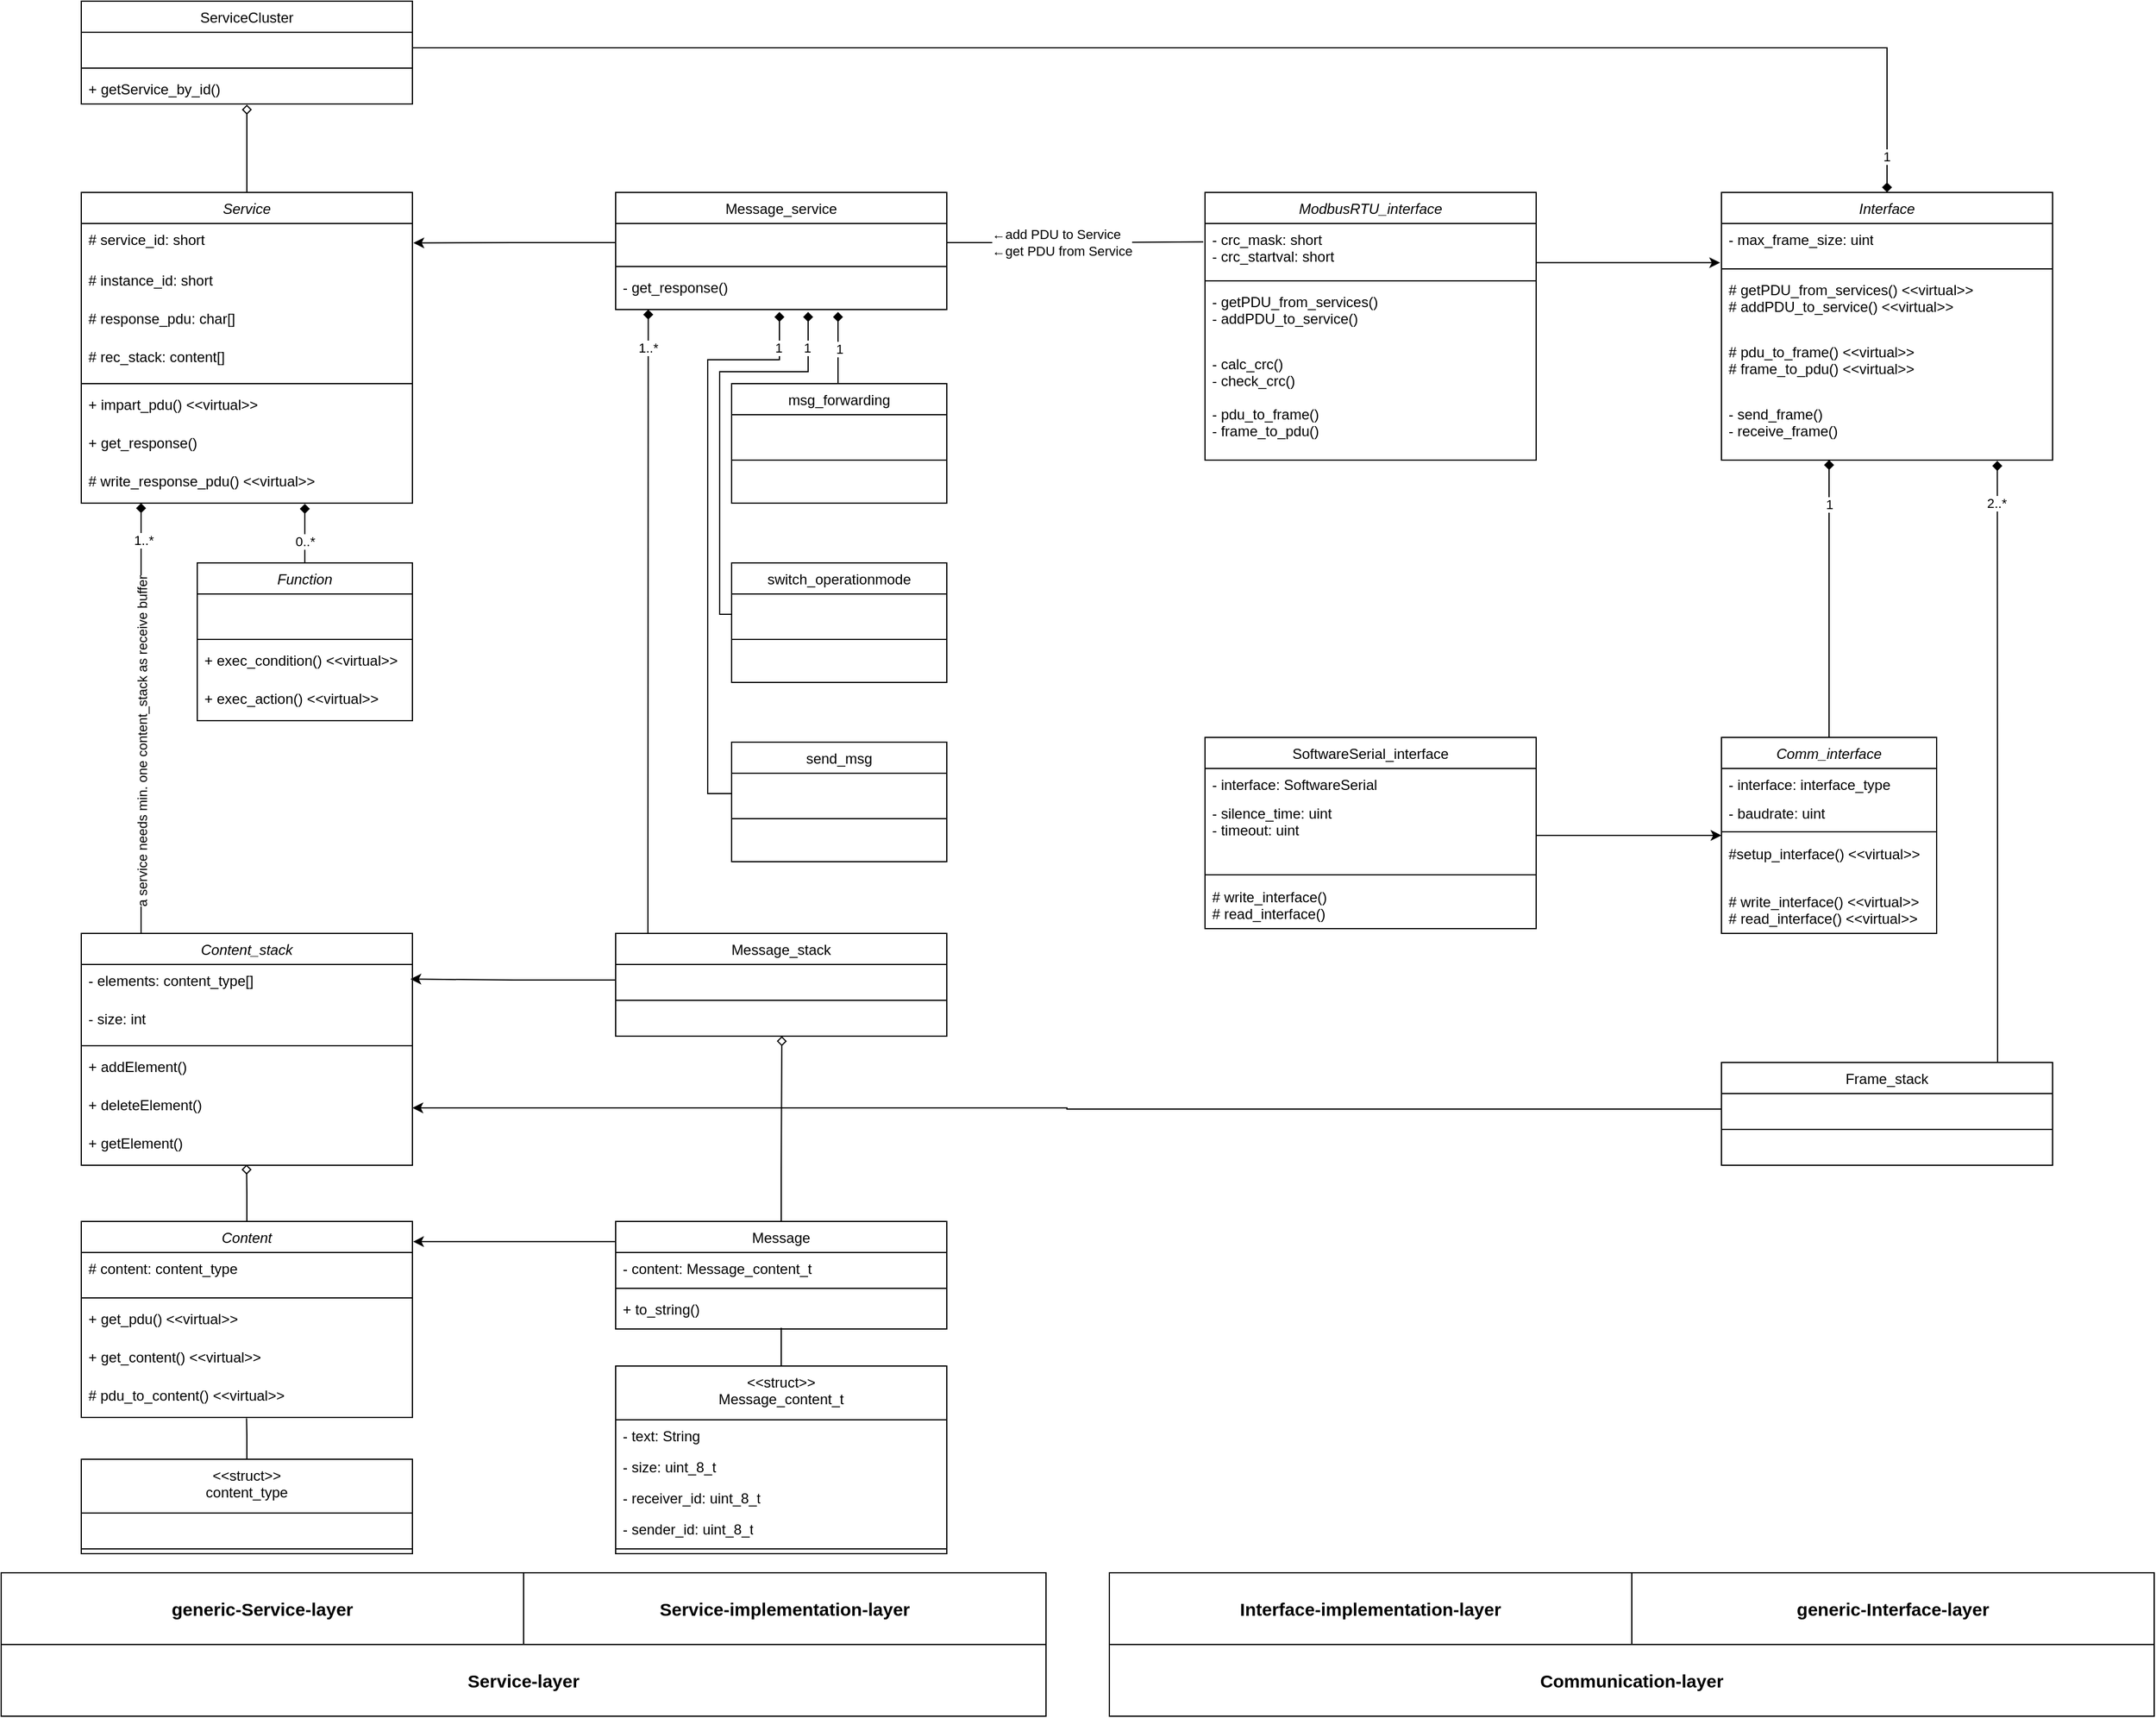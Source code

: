 <mxfile version="22.1.21" type="device">
  <diagram id="C5RBs43oDa-KdzZeNtuy" name="Page-1">
    <mxGraphModel dx="1289" dy="789" grid="1" gridSize="10" guides="1" tooltips="1" connect="1" arrows="1" fold="1" page="1" pageScale="1" pageWidth="3300" pageHeight="4681" math="0" shadow="0">
      <root>
        <mxCell id="WIyWlLk6GJQsqaUBKTNV-0" />
        <mxCell id="WIyWlLk6GJQsqaUBKTNV-1" parent="WIyWlLk6GJQsqaUBKTNV-0" />
        <mxCell id="0T1XnAhTBll2UU8GzCWv-0" value="&lt;span style=&quot;font-weight: normal;&quot;&gt;&lt;i&gt;Interface&lt;/i&gt;&lt;/span&gt;" style="swimlane;fontStyle=1;align=center;verticalAlign=top;childLayout=stackLayout;horizontal=1;startSize=26;horizontalStack=0;resizeParent=1;resizeParentMax=0;resizeLast=0;collapsible=1;marginBottom=0;whiteSpace=wrap;html=1;" parent="WIyWlLk6GJQsqaUBKTNV-1" vertex="1">
          <mxGeometry x="1519" y="210" width="277" height="224" as="geometry" />
        </mxCell>
        <mxCell id="0T1XnAhTBll2UU8GzCWv-1" value="&lt;span style=&quot;background-color: initial;&quot;&gt;- max_frame_size: uint&lt;/span&gt;&lt;br&gt;&lt;div&gt;&lt;br&gt;&lt;/div&gt;" style="text;strokeColor=none;fillColor=none;align=left;verticalAlign=top;spacingLeft=4;spacingRight=4;overflow=hidden;rotatable=0;points=[[0,0.5],[1,0.5]];portConstraint=eastwest;whiteSpace=wrap;html=1;" parent="0T1XnAhTBll2UU8GzCWv-0" vertex="1">
          <mxGeometry y="26" width="277" height="34" as="geometry" />
        </mxCell>
        <mxCell id="0T1XnAhTBll2UU8GzCWv-2" value="" style="line;strokeWidth=1;fillColor=none;align=left;verticalAlign=middle;spacingTop=-1;spacingLeft=3;spacingRight=3;rotatable=0;labelPosition=right;points=[];portConstraint=eastwest;strokeColor=inherit;" parent="0T1XnAhTBll2UU8GzCWv-0" vertex="1">
          <mxGeometry y="60" width="277" height="8" as="geometry" />
        </mxCell>
        <mxCell id="G1hKoWAZGQ2db2Nm5mXP-79" value="# getPDU_from_services() &amp;lt;&amp;lt;virtual&amp;gt;&amp;gt;&lt;br&gt;# addPDU_to_service() &amp;lt;&amp;lt;virtual&amp;gt;&amp;gt;" style="text;strokeColor=none;fillColor=none;align=left;verticalAlign=top;spacingLeft=4;spacingRight=4;overflow=hidden;rotatable=0;points=[[0,0.5],[1,0.5]];portConstraint=eastwest;whiteSpace=wrap;html=1;" vertex="1" parent="0T1XnAhTBll2UU8GzCWv-0">
          <mxGeometry y="68" width="277" height="52" as="geometry" />
        </mxCell>
        <mxCell id="G1hKoWAZGQ2db2Nm5mXP-52" value="# pdu_to_frame() &amp;lt;&amp;lt;virtual&amp;gt;&amp;gt;&lt;br&gt;# frame_to_pdu() &amp;lt;&amp;lt;virtual&amp;gt;&amp;gt;" style="text;strokeColor=none;fillColor=none;align=left;verticalAlign=top;spacingLeft=4;spacingRight=4;overflow=hidden;rotatable=0;points=[[0,0.5],[1,0.5]];portConstraint=eastwest;whiteSpace=wrap;html=1;" vertex="1" parent="0T1XnAhTBll2UU8GzCWv-0">
          <mxGeometry y="120" width="277" height="52" as="geometry" />
        </mxCell>
        <mxCell id="G1hKoWAZGQ2db2Nm5mXP-69" value="- send_frame()&amp;nbsp;&lt;br&gt;- receive_frame()&amp;nbsp;" style="text;strokeColor=none;fillColor=none;align=left;verticalAlign=top;spacingLeft=4;spacingRight=4;overflow=hidden;rotatable=0;points=[[0,0.5],[1,0.5]];portConstraint=eastwest;whiteSpace=wrap;html=1;" vertex="1" parent="0T1XnAhTBll2UU8GzCWv-0">
          <mxGeometry y="172" width="277" height="52" as="geometry" />
        </mxCell>
        <mxCell id="0T1XnAhTBll2UU8GzCWv-19" value="&lt;span style=&quot;font-weight: 400;&quot;&gt;SoftwareSerial_interface&lt;/span&gt;" style="swimlane;fontStyle=1;align=center;verticalAlign=top;childLayout=stackLayout;horizontal=1;startSize=26;horizontalStack=0;resizeParent=1;resizeParentMax=0;resizeLast=0;collapsible=1;marginBottom=0;whiteSpace=wrap;html=1;" parent="WIyWlLk6GJQsqaUBKTNV-1" vertex="1">
          <mxGeometry x="1087" y="666" width="277" height="160" as="geometry" />
        </mxCell>
        <mxCell id="G1hKoWAZGQ2db2Nm5mXP-65" value="&lt;div&gt;&lt;span style=&quot;background-color: initial;&quot;&gt;- interface: SoftwareSerial&lt;/span&gt;&lt;br&gt;&lt;/div&gt;" style="text;strokeColor=none;fillColor=none;align=left;verticalAlign=top;spacingLeft=4;spacingRight=4;overflow=hidden;rotatable=0;points=[[0,0.5],[1,0.5]];portConstraint=eastwest;whiteSpace=wrap;html=1;" vertex="1" parent="0T1XnAhTBll2UU8GzCWv-19">
          <mxGeometry y="26" width="277" height="24" as="geometry" />
        </mxCell>
        <mxCell id="0T1XnAhTBll2UU8GzCWv-20" value="&lt;div&gt;&lt;span style=&quot;background-color: initial;&quot;&gt;- silence_time: uint&lt;/span&gt;&lt;br&gt;&lt;/div&gt;&lt;div&gt;- timeout: uint&lt;/div&gt;" style="text;strokeColor=none;fillColor=none;align=left;verticalAlign=top;spacingLeft=4;spacingRight=4;overflow=hidden;rotatable=0;points=[[0,0.5],[1,0.5]];portConstraint=eastwest;whiteSpace=wrap;html=1;" parent="0T1XnAhTBll2UU8GzCWv-19" vertex="1">
          <mxGeometry y="50" width="277" height="60" as="geometry" />
        </mxCell>
        <mxCell id="0T1XnAhTBll2UU8GzCWv-21" value="" style="line;strokeWidth=1;fillColor=none;align=left;verticalAlign=middle;spacingTop=-1;spacingLeft=3;spacingRight=3;rotatable=0;labelPosition=right;points=[];portConstraint=eastwest;strokeColor=inherit;" parent="0T1XnAhTBll2UU8GzCWv-19" vertex="1">
          <mxGeometry y="110" width="277" height="10" as="geometry" />
        </mxCell>
        <mxCell id="G1hKoWAZGQ2db2Nm5mXP-66" value="# write_interface()&lt;div&gt;# read_interface()&amp;nbsp;&lt;br&gt;&lt;/div&gt;" style="text;strokeColor=none;fillColor=none;align=left;verticalAlign=top;spacingLeft=4;spacingRight=4;overflow=hidden;rotatable=0;points=[[0,0.5],[1,0.5]];portConstraint=eastwest;whiteSpace=wrap;html=1;" vertex="1" parent="0T1XnAhTBll2UU8GzCWv-19">
          <mxGeometry y="120" width="277" height="40" as="geometry" />
        </mxCell>
        <mxCell id="0T1XnAhTBll2UU8GzCWv-24" value="&lt;i style=&quot;font-weight: normal;&quot;&gt;Service&lt;/i&gt;" style="swimlane;fontStyle=1;align=center;verticalAlign=top;childLayout=stackLayout;horizontal=1;startSize=26;horizontalStack=0;resizeParent=1;resizeParentMax=0;resizeLast=0;collapsible=1;marginBottom=0;whiteSpace=wrap;html=1;" parent="WIyWlLk6GJQsqaUBKTNV-1" vertex="1">
          <mxGeometry x="147" y="210" width="277" height="260" as="geometry" />
        </mxCell>
        <mxCell id="0T1XnAhTBll2UU8GzCWv-25" value="# service_id: short&amp;nbsp;" style="text;strokeColor=none;fillColor=none;align=left;verticalAlign=top;spacingLeft=4;spacingRight=4;overflow=hidden;rotatable=0;points=[[0,0.5],[1,0.5]];portConstraint=eastwest;whiteSpace=wrap;html=1;" parent="0T1XnAhTBll2UU8GzCWv-24" vertex="1">
          <mxGeometry y="26" width="277" height="34" as="geometry" />
        </mxCell>
        <mxCell id="kIGU2jK2xSigbOruO71g-12" value="# instance_id: short&amp;nbsp;" style="text;strokeColor=none;fillColor=none;align=left;verticalAlign=top;spacingLeft=4;spacingRight=4;overflow=hidden;rotatable=0;points=[[0,0.5],[1,0.5]];portConstraint=eastwest;whiteSpace=wrap;html=1;" parent="0T1XnAhTBll2UU8GzCWv-24" vertex="1">
          <mxGeometry y="60" width="277" height="32" as="geometry" />
        </mxCell>
        <mxCell id="kIGU2jK2xSigbOruO71g-0" value="# response_pdu: char[]&amp;nbsp;" style="text;strokeColor=none;fillColor=none;align=left;verticalAlign=top;spacingLeft=4;spacingRight=4;overflow=hidden;rotatable=0;points=[[0,0.5],[1,0.5]];portConstraint=eastwest;whiteSpace=wrap;html=1;" parent="0T1XnAhTBll2UU8GzCWv-24" vertex="1">
          <mxGeometry y="92" width="277" height="32" as="geometry" />
        </mxCell>
        <mxCell id="aDwjSYwR-uf44QGX8slU-2" value="# rec_stack: content[]&amp;nbsp;" style="text;strokeColor=none;fillColor=none;align=left;verticalAlign=top;spacingLeft=4;spacingRight=4;overflow=hidden;rotatable=0;points=[[0,0.5],[1,0.5]];portConstraint=eastwest;whiteSpace=wrap;html=1;" parent="0T1XnAhTBll2UU8GzCWv-24" vertex="1">
          <mxGeometry y="124" width="277" height="32" as="geometry" />
        </mxCell>
        <mxCell id="0T1XnAhTBll2UU8GzCWv-26" value="" style="line;strokeWidth=1;fillColor=none;align=left;verticalAlign=middle;spacingTop=-1;spacingLeft=3;spacingRight=3;rotatable=0;labelPosition=right;points=[];portConstraint=eastwest;strokeColor=inherit;" parent="0T1XnAhTBll2UU8GzCWv-24" vertex="1">
          <mxGeometry y="156" width="277" height="8" as="geometry" />
        </mxCell>
        <mxCell id="80-tXejD-YkmLtAAVGBc-28" value="+ impart_pdu() &amp;lt;&amp;lt;virtual&amp;gt;&amp;gt;" style="text;strokeColor=none;fillColor=none;align=left;verticalAlign=top;spacingLeft=4;spacingRight=4;overflow=hidden;rotatable=0;points=[[0,0.5],[1,0.5]];portConstraint=eastwest;whiteSpace=wrap;html=1;" parent="0T1XnAhTBll2UU8GzCWv-24" vertex="1">
          <mxGeometry y="164" width="277" height="32" as="geometry" />
        </mxCell>
        <mxCell id="80-tXejD-YkmLtAAVGBc-15" value="+ get_response()&amp;nbsp;" style="text;strokeColor=none;fillColor=none;align=left;verticalAlign=top;spacingLeft=4;spacingRight=4;overflow=hidden;rotatable=0;points=[[0,0.5],[1,0.5]];portConstraint=eastwest;whiteSpace=wrap;html=1;" parent="0T1XnAhTBll2UU8GzCWv-24" vertex="1">
          <mxGeometry y="196" width="277" height="32" as="geometry" />
        </mxCell>
        <mxCell id="aDwjSYwR-uf44QGX8slU-1" value="# write_response_pdu() &amp;lt;&amp;lt;virtual&amp;gt;&amp;gt;" style="text;strokeColor=none;fillColor=none;align=left;verticalAlign=top;spacingLeft=4;spacingRight=4;overflow=hidden;rotatable=0;points=[[0,0.5],[1,0.5]];portConstraint=eastwest;whiteSpace=wrap;html=1;" parent="0T1XnAhTBll2UU8GzCWv-24" vertex="1">
          <mxGeometry y="228" width="277" height="32" as="geometry" />
        </mxCell>
        <mxCell id="N3_kc9GpTuYt8x-B3Z9n-35" value="" style="edgeStyle=orthogonalEdgeStyle;rounded=0;orthogonalLoop=1;jettySize=auto;html=1;entryX=1.002;entryY=0.103;entryDx=0;entryDy=0;entryPerimeter=0;endArrow=classic;endFill=1;" parent="WIyWlLk6GJQsqaUBKTNV-1" source="N3_kc9GpTuYt8x-B3Z9n-0" target="N3_kc9GpTuYt8x-B3Z9n-16" edge="1">
          <mxGeometry relative="1" as="geometry">
            <Array as="points">
              <mxPoint x="604" y="1088" />
            </Array>
          </mxGeometry>
        </mxCell>
        <mxCell id="ZH3qLgjgDEHbAtOJyxIN-40" value="" style="edgeStyle=orthogonalEdgeStyle;rounded=0;orthogonalLoop=1;jettySize=auto;html=1;endArrow=diamond;endFill=0;" parent="WIyWlLk6GJQsqaUBKTNV-1" source="N3_kc9GpTuYt8x-B3Z9n-0" target="ZH3qLgjgDEHbAtOJyxIN-35" edge="1">
          <mxGeometry relative="1" as="geometry">
            <Array as="points">
              <mxPoint x="733" y="1030" />
              <mxPoint x="733" y="1030" />
            </Array>
          </mxGeometry>
        </mxCell>
        <mxCell id="N3_kc9GpTuYt8x-B3Z9n-0" value="&lt;span style=&quot;font-weight: 400;&quot;&gt;Message&lt;/span&gt;" style="swimlane;fontStyle=1;align=center;verticalAlign=top;childLayout=stackLayout;horizontal=1;startSize=26;horizontalStack=0;resizeParent=1;resizeParentMax=0;resizeLast=0;collapsible=1;marginBottom=0;whiteSpace=wrap;html=1;" parent="WIyWlLk6GJQsqaUBKTNV-1" vertex="1">
          <mxGeometry x="594" y="1071" width="277" height="90" as="geometry" />
        </mxCell>
        <mxCell id="N3_kc9GpTuYt8x-B3Z9n-11" value="- content: Message_content_t" style="text;strokeColor=none;fillColor=none;align=left;verticalAlign=top;spacingLeft=4;spacingRight=4;overflow=hidden;rotatable=0;points=[[0,0.5],[1,0.5]];portConstraint=eastwest;whiteSpace=wrap;html=1;" parent="N3_kc9GpTuYt8x-B3Z9n-0" vertex="1">
          <mxGeometry y="26" width="277" height="26" as="geometry" />
        </mxCell>
        <mxCell id="N3_kc9GpTuYt8x-B3Z9n-1" value="" style="line;strokeWidth=1;fillColor=none;align=left;verticalAlign=middle;spacingTop=-1;spacingLeft=3;spacingRight=3;rotatable=0;labelPosition=right;points=[];portConstraint=eastwest;strokeColor=inherit;" parent="N3_kc9GpTuYt8x-B3Z9n-0" vertex="1">
          <mxGeometry y="52" width="277" height="8" as="geometry" />
        </mxCell>
        <mxCell id="ZH3qLgjgDEHbAtOJyxIN-0" value="+ to_string()" style="text;strokeColor=none;fillColor=none;align=left;verticalAlign=top;spacingLeft=4;spacingRight=4;overflow=hidden;rotatable=0;points=[[0,0.5],[1,0.5]];portConstraint=eastwest;whiteSpace=wrap;html=1;" parent="N3_kc9GpTuYt8x-B3Z9n-0" vertex="1">
          <mxGeometry y="60" width="277" height="30" as="geometry" />
        </mxCell>
        <mxCell id="N3_kc9GpTuYt8x-B3Z9n-16" value="&lt;i style=&quot;font-weight: normal;&quot;&gt;Content&lt;/i&gt;" style="swimlane;fontStyle=1;align=center;verticalAlign=top;childLayout=stackLayout;horizontal=1;startSize=26;horizontalStack=0;resizeParent=1;resizeParentMax=0;resizeLast=0;collapsible=1;marginBottom=0;whiteSpace=wrap;html=1;" parent="WIyWlLk6GJQsqaUBKTNV-1" vertex="1">
          <mxGeometry x="147" y="1071" width="277" height="164" as="geometry" />
        </mxCell>
        <mxCell id="N3_kc9GpTuYt8x-B3Z9n-17" value="# content: content_type" style="text;strokeColor=none;fillColor=none;align=left;verticalAlign=top;spacingLeft=4;spacingRight=4;overflow=hidden;rotatable=0;points=[[0,0.5],[1,0.5]];portConstraint=eastwest;whiteSpace=wrap;html=1;" parent="N3_kc9GpTuYt8x-B3Z9n-16" vertex="1">
          <mxGeometry y="26" width="277" height="34" as="geometry" />
        </mxCell>
        <mxCell id="N3_kc9GpTuYt8x-B3Z9n-18" value="" style="line;strokeWidth=1;fillColor=none;align=left;verticalAlign=middle;spacingTop=-1;spacingLeft=3;spacingRight=3;rotatable=0;labelPosition=right;points=[];portConstraint=eastwest;strokeColor=inherit;" parent="N3_kc9GpTuYt8x-B3Z9n-16" vertex="1">
          <mxGeometry y="60" width="277" height="8" as="geometry" />
        </mxCell>
        <mxCell id="N3_kc9GpTuYt8x-B3Z9n-19" value="+ get_pdu()&amp;nbsp;&amp;lt;&amp;lt;virtual&amp;gt;&amp;gt;" style="text;strokeColor=none;fillColor=none;align=left;verticalAlign=top;spacingLeft=4;spacingRight=4;overflow=hidden;rotatable=0;points=[[0,0.5],[1,0.5]];portConstraint=eastwest;whiteSpace=wrap;html=1;" parent="N3_kc9GpTuYt8x-B3Z9n-16" vertex="1">
          <mxGeometry y="68" width="277" height="32" as="geometry" />
        </mxCell>
        <mxCell id="N3_kc9GpTuYt8x-B3Z9n-23" value="+ get_content()&amp;nbsp;&amp;lt;&amp;lt;virtual&amp;gt;&amp;gt;" style="text;strokeColor=none;fillColor=none;align=left;verticalAlign=top;spacingLeft=4;spacingRight=4;overflow=hidden;rotatable=0;points=[[0,0.5],[1,0.5]];portConstraint=eastwest;whiteSpace=wrap;html=1;" parent="N3_kc9GpTuYt8x-B3Z9n-16" vertex="1">
          <mxGeometry y="100" width="277" height="32" as="geometry" />
        </mxCell>
        <mxCell id="aDwjSYwR-uf44QGX8slU-0" value="# pdu_to_content()&amp;nbsp;&amp;lt;&amp;lt;virtual&amp;gt;&amp;gt;" style="text;strokeColor=none;fillColor=none;align=left;verticalAlign=top;spacingLeft=4;spacingRight=4;overflow=hidden;rotatable=0;points=[[0,0.5],[1,0.5]];portConstraint=eastwest;whiteSpace=wrap;html=1;" parent="N3_kc9GpTuYt8x-B3Z9n-16" vertex="1">
          <mxGeometry y="132" width="277" height="32" as="geometry" />
        </mxCell>
        <mxCell id="ZH3qLgjgDEHbAtOJyxIN-2" value="&lt;div&gt;&lt;span style=&quot;font-weight: 400;&quot;&gt;&amp;lt;&amp;lt;struct&amp;gt;&amp;gt;&lt;/span&gt;&lt;/div&gt;&lt;span style=&quot;font-weight: 400;&quot;&gt;Message_content_t&lt;/span&gt;" style="swimlane;fontStyle=1;align=center;verticalAlign=top;childLayout=stackLayout;horizontal=1;startSize=45;horizontalStack=0;resizeParent=1;resizeParentMax=0;resizeLast=0;collapsible=1;marginBottom=0;whiteSpace=wrap;html=1;" parent="WIyWlLk6GJQsqaUBKTNV-1" vertex="1">
          <mxGeometry x="594" y="1192" width="277" height="157" as="geometry" />
        </mxCell>
        <mxCell id="ZH3qLgjgDEHbAtOJyxIN-3" value="- text: String&amp;nbsp;" style="text;strokeColor=none;fillColor=none;align=left;verticalAlign=top;spacingLeft=4;spacingRight=4;overflow=hidden;rotatable=0;points=[[0,0.5],[1,0.5]];portConstraint=eastwest;whiteSpace=wrap;html=1;" parent="ZH3qLgjgDEHbAtOJyxIN-2" vertex="1">
          <mxGeometry y="45" width="277" height="26" as="geometry" />
        </mxCell>
        <mxCell id="ZH3qLgjgDEHbAtOJyxIN-4" value="- size: uint_8_t&amp;nbsp;" style="text;strokeColor=none;fillColor=none;align=left;verticalAlign=top;spacingLeft=4;spacingRight=4;overflow=hidden;rotatable=0;points=[[0,0.5],[1,0.5]];portConstraint=eastwest;whiteSpace=wrap;html=1;" parent="ZH3qLgjgDEHbAtOJyxIN-2" vertex="1">
          <mxGeometry y="71" width="277" height="26" as="geometry" />
        </mxCell>
        <mxCell id="ZH3qLgjgDEHbAtOJyxIN-5" value="- receiver_id: uint_8_t" style="text;strokeColor=none;fillColor=none;align=left;verticalAlign=top;spacingLeft=4;spacingRight=4;overflow=hidden;rotatable=0;points=[[0,0.5],[1,0.5]];portConstraint=eastwest;whiteSpace=wrap;html=1;" parent="ZH3qLgjgDEHbAtOJyxIN-2" vertex="1">
          <mxGeometry y="97" width="277" height="26" as="geometry" />
        </mxCell>
        <mxCell id="ZH3qLgjgDEHbAtOJyxIN-6" value="- sender_id: uint_8_t" style="text;strokeColor=none;fillColor=none;align=left;verticalAlign=top;spacingLeft=4;spacingRight=4;overflow=hidden;rotatable=0;points=[[0,0.5],[1,0.5]];portConstraint=eastwest;whiteSpace=wrap;html=1;" parent="ZH3qLgjgDEHbAtOJyxIN-2" vertex="1">
          <mxGeometry y="123" width="277" height="26" as="geometry" />
        </mxCell>
        <mxCell id="ZH3qLgjgDEHbAtOJyxIN-7" value="" style="line;strokeWidth=1;fillColor=none;align=left;verticalAlign=middle;spacingTop=-1;spacingLeft=3;spacingRight=3;rotatable=0;labelPosition=right;points=[];portConstraint=eastwest;strokeColor=inherit;" parent="ZH3qLgjgDEHbAtOJyxIN-2" vertex="1">
          <mxGeometry y="149" width="277" height="8" as="geometry" />
        </mxCell>
        <mxCell id="ZH3qLgjgDEHbAtOJyxIN-25" value="&lt;i style=&quot;font-weight: normal;&quot;&gt;Content_stack&lt;/i&gt;" style="swimlane;fontStyle=1;align=center;verticalAlign=top;childLayout=stackLayout;horizontal=1;startSize=26;horizontalStack=0;resizeParent=1;resizeParentMax=0;resizeLast=0;collapsible=1;marginBottom=0;whiteSpace=wrap;html=1;" parent="WIyWlLk6GJQsqaUBKTNV-1" vertex="1">
          <mxGeometry x="147" y="830" width="277" height="194" as="geometry" />
        </mxCell>
        <mxCell id="ZH3qLgjgDEHbAtOJyxIN-28" value="- elements: content_type[]" style="text;strokeColor=none;fillColor=none;align=left;verticalAlign=top;spacingLeft=4;spacingRight=4;overflow=hidden;rotatable=0;points=[[0,0.5],[1,0.5]];portConstraint=eastwest;whiteSpace=wrap;html=1;" parent="ZH3qLgjgDEHbAtOJyxIN-25" vertex="1">
          <mxGeometry y="26" width="277" height="32" as="geometry" />
        </mxCell>
        <mxCell id="80-tXejD-YkmLtAAVGBc-0" value="- size: int" style="text;strokeColor=none;fillColor=none;align=left;verticalAlign=top;spacingLeft=4;spacingRight=4;overflow=hidden;rotatable=0;points=[[0,0.5],[1,0.5]];portConstraint=eastwest;whiteSpace=wrap;html=1;" parent="ZH3qLgjgDEHbAtOJyxIN-25" vertex="1">
          <mxGeometry y="58" width="277" height="32" as="geometry" />
        </mxCell>
        <mxCell id="ZH3qLgjgDEHbAtOJyxIN-27" value="" style="line;strokeWidth=1;fillColor=none;align=left;verticalAlign=middle;spacingTop=-1;spacingLeft=3;spacingRight=3;rotatable=0;labelPosition=right;points=[];portConstraint=eastwest;strokeColor=inherit;" parent="ZH3qLgjgDEHbAtOJyxIN-25" vertex="1">
          <mxGeometry y="90" width="277" height="8" as="geometry" />
        </mxCell>
        <mxCell id="ZH3qLgjgDEHbAtOJyxIN-29" value="+ addElement()" style="text;strokeColor=none;fillColor=none;align=left;verticalAlign=top;spacingLeft=4;spacingRight=4;overflow=hidden;rotatable=0;points=[[0,0.5],[1,0.5]];portConstraint=eastwest;whiteSpace=wrap;html=1;" parent="ZH3qLgjgDEHbAtOJyxIN-25" vertex="1">
          <mxGeometry y="98" width="277" height="32" as="geometry" />
        </mxCell>
        <mxCell id="ZH3qLgjgDEHbAtOJyxIN-30" value="+ deleteElement()" style="text;strokeColor=none;fillColor=none;align=left;verticalAlign=top;spacingLeft=4;spacingRight=4;overflow=hidden;rotatable=0;points=[[0,0.5],[1,0.5]];portConstraint=eastwest;whiteSpace=wrap;html=1;" parent="ZH3qLgjgDEHbAtOJyxIN-25" vertex="1">
          <mxGeometry y="130" width="277" height="32" as="geometry" />
        </mxCell>
        <mxCell id="80-tXejD-YkmLtAAVGBc-1" value="+ getElement()" style="text;strokeColor=none;fillColor=none;align=left;verticalAlign=top;spacingLeft=4;spacingRight=4;overflow=hidden;rotatable=0;points=[[0,0.5],[1,0.5]];portConstraint=eastwest;whiteSpace=wrap;html=1;" parent="ZH3qLgjgDEHbAtOJyxIN-25" vertex="1">
          <mxGeometry y="162" width="277" height="32" as="geometry" />
        </mxCell>
        <mxCell id="ZH3qLgjgDEHbAtOJyxIN-31" style="edgeStyle=orthogonalEdgeStyle;rounded=0;orthogonalLoop=1;jettySize=auto;html=1;endArrow=diamond;endFill=0;entryX=0.499;entryY=0.982;entryDx=0;entryDy=0;entryPerimeter=0;" parent="WIyWlLk6GJQsqaUBKTNV-1" source="N3_kc9GpTuYt8x-B3Z9n-16" target="80-tXejD-YkmLtAAVGBc-1" edge="1">
          <mxGeometry relative="1" as="geometry">
            <mxPoint x="252" y="1030" as="targetPoint" />
          </mxGeometry>
        </mxCell>
        <mxCell id="ZH3qLgjgDEHbAtOJyxIN-32" value="&lt;span style=&quot;font-weight: 400;&quot;&gt;Message_stack&lt;/span&gt;" style="swimlane;fontStyle=1;align=center;verticalAlign=top;childLayout=stackLayout;horizontal=1;startSize=26;horizontalStack=0;resizeParent=1;resizeParentMax=0;resizeLast=0;collapsible=1;marginBottom=0;whiteSpace=wrap;html=1;" parent="WIyWlLk6GJQsqaUBKTNV-1" vertex="1">
          <mxGeometry x="594" y="830" width="277" height="86" as="geometry" />
        </mxCell>
        <mxCell id="ZH3qLgjgDEHbAtOJyxIN-33" value="&amp;nbsp;" style="text;strokeColor=none;fillColor=none;align=left;verticalAlign=top;spacingLeft=4;spacingRight=4;overflow=hidden;rotatable=0;points=[[0,0.5],[1,0.5]];portConstraint=eastwest;whiteSpace=wrap;html=1;" parent="ZH3qLgjgDEHbAtOJyxIN-32" vertex="1">
          <mxGeometry y="26" width="277" height="26" as="geometry" />
        </mxCell>
        <mxCell id="ZH3qLgjgDEHbAtOJyxIN-34" value="" style="line;strokeWidth=1;fillColor=none;align=left;verticalAlign=middle;spacingTop=-1;spacingLeft=3;spacingRight=3;rotatable=0;labelPosition=right;points=[];portConstraint=eastwest;strokeColor=inherit;" parent="ZH3qLgjgDEHbAtOJyxIN-32" vertex="1">
          <mxGeometry y="52" width="277" height="8" as="geometry" />
        </mxCell>
        <mxCell id="ZH3qLgjgDEHbAtOJyxIN-35" value="&amp;nbsp;" style="text;strokeColor=none;fillColor=none;align=left;verticalAlign=top;spacingLeft=4;spacingRight=4;overflow=hidden;rotatable=0;points=[[0,0.5],[1,0.5]];portConstraint=eastwest;whiteSpace=wrap;html=1;" parent="ZH3qLgjgDEHbAtOJyxIN-32" vertex="1">
          <mxGeometry y="60" width="277" height="26" as="geometry" />
        </mxCell>
        <mxCell id="80-tXejD-YkmLtAAVGBc-9" value="&lt;i style=&quot;font-weight: normal;&quot;&gt;Function&lt;/i&gt;" style="swimlane;fontStyle=1;align=center;verticalAlign=top;childLayout=stackLayout;horizontal=1;startSize=26;horizontalStack=0;resizeParent=1;resizeParentMax=0;resizeLast=0;collapsible=1;marginBottom=0;whiteSpace=wrap;html=1;" parent="WIyWlLk6GJQsqaUBKTNV-1" vertex="1">
          <mxGeometry x="244" y="520" width="180" height="132" as="geometry" />
        </mxCell>
        <mxCell id="80-tXejD-YkmLtAAVGBc-10" value="&amp;nbsp;" style="text;strokeColor=none;fillColor=none;align=left;verticalAlign=top;spacingLeft=4;spacingRight=4;overflow=hidden;rotatable=0;points=[[0,0.5],[1,0.5]];portConstraint=eastwest;whiteSpace=wrap;html=1;" parent="80-tXejD-YkmLtAAVGBc-9" vertex="1">
          <mxGeometry y="26" width="180" height="34" as="geometry" />
        </mxCell>
        <mxCell id="80-tXejD-YkmLtAAVGBc-11" value="" style="line;strokeWidth=1;fillColor=none;align=left;verticalAlign=middle;spacingTop=-1;spacingLeft=3;spacingRight=3;rotatable=0;labelPosition=right;points=[];portConstraint=eastwest;strokeColor=inherit;" parent="80-tXejD-YkmLtAAVGBc-9" vertex="1">
          <mxGeometry y="60" width="180" height="8" as="geometry" />
        </mxCell>
        <mxCell id="80-tXejD-YkmLtAAVGBc-12" value="+ exec_condition() &amp;lt;&amp;lt;virtual&amp;gt;&amp;gt;" style="text;strokeColor=none;fillColor=none;align=left;verticalAlign=top;spacingLeft=4;spacingRight=4;overflow=hidden;rotatable=0;points=[[0,0.5],[1,0.5]];portConstraint=eastwest;whiteSpace=wrap;html=1;" parent="80-tXejD-YkmLtAAVGBc-9" vertex="1">
          <mxGeometry y="68" width="180" height="32" as="geometry" />
        </mxCell>
        <mxCell id="80-tXejD-YkmLtAAVGBc-26" value="+ exec_action() &amp;lt;&amp;lt;virtual&amp;gt;&amp;gt;" style="text;strokeColor=none;fillColor=none;align=left;verticalAlign=top;spacingLeft=4;spacingRight=4;overflow=hidden;rotatable=0;points=[[0,0.5],[1,0.5]];portConstraint=eastwest;whiteSpace=wrap;html=1;" parent="80-tXejD-YkmLtAAVGBc-9" vertex="1">
          <mxGeometry y="100" width="180" height="32" as="geometry" />
        </mxCell>
        <mxCell id="kIGU2jK2xSigbOruO71g-1" value="&lt;span style=&quot;font-weight: normal;&quot;&gt;Message_service&lt;/span&gt;" style="swimlane;fontStyle=1;align=center;verticalAlign=top;childLayout=stackLayout;horizontal=1;startSize=26;horizontalStack=0;resizeParent=1;resizeParentMax=0;resizeLast=0;collapsible=1;marginBottom=0;whiteSpace=wrap;html=1;" parent="WIyWlLk6GJQsqaUBKTNV-1" vertex="1">
          <mxGeometry x="594" y="210" width="277" height="98" as="geometry" />
        </mxCell>
        <mxCell id="kIGU2jK2xSigbOruO71g-4" value="&amp;nbsp;" style="text;strokeColor=none;fillColor=none;align=left;verticalAlign=top;spacingLeft=4;spacingRight=4;overflow=hidden;rotatable=0;points=[[0,0.5],[1,0.5]];portConstraint=eastwest;whiteSpace=wrap;html=1;" parent="kIGU2jK2xSigbOruO71g-1" vertex="1">
          <mxGeometry y="26" width="277" height="32" as="geometry" />
        </mxCell>
        <mxCell id="kIGU2jK2xSigbOruO71g-5" value="" style="line;strokeWidth=1;fillColor=none;align=left;verticalAlign=middle;spacingTop=-1;spacingLeft=3;spacingRight=3;rotatable=0;labelPosition=right;points=[];portConstraint=eastwest;strokeColor=inherit;" parent="kIGU2jK2xSigbOruO71g-1" vertex="1">
          <mxGeometry y="58" width="277" height="8" as="geometry" />
        </mxCell>
        <mxCell id="kIGU2jK2xSigbOruO71g-11" value="- get_response()&amp;nbsp;" style="text;strokeColor=none;fillColor=none;align=left;verticalAlign=top;spacingLeft=4;spacingRight=4;overflow=hidden;rotatable=0;points=[[0,0.5],[1,0.5]];portConstraint=eastwest;whiteSpace=wrap;html=1;" parent="kIGU2jK2xSigbOruO71g-1" vertex="1">
          <mxGeometry y="66" width="277" height="32" as="geometry" />
        </mxCell>
        <mxCell id="kIGU2jK2xSigbOruO71g-8" style="edgeStyle=orthogonalEdgeStyle;rounded=0;orthogonalLoop=1;jettySize=auto;html=1;entryX=1.003;entryY=0.257;entryDx=0;entryDy=0;entryPerimeter=0;" parent="WIyWlLk6GJQsqaUBKTNV-1" source="kIGU2jK2xSigbOruO71g-4" edge="1">
          <mxGeometry relative="1" as="geometry">
            <mxPoint x="424.831" y="252.224" as="targetPoint" />
            <Array as="points" />
          </mxGeometry>
        </mxCell>
        <mxCell id="kIGU2jK2xSigbOruO71g-9" style="edgeStyle=orthogonalEdgeStyle;rounded=0;orthogonalLoop=1;jettySize=auto;html=1;endArrow=diamond;endFill=1;entryX=0.532;entryY=1.009;entryDx=0;entryDy=0;entryPerimeter=0;" parent="WIyWlLk6GJQsqaUBKTNV-1" edge="1">
          <mxGeometry relative="1" as="geometry">
            <mxPoint x="621.274" y="307.998" as="targetPoint" />
            <mxPoint x="621" y="830" as="sourcePoint" />
            <Array as="points">
              <mxPoint x="620.91" y="759.71" />
              <mxPoint x="620.91" y="759.71" />
            </Array>
          </mxGeometry>
        </mxCell>
        <mxCell id="kIGU2jK2xSigbOruO71g-10" value="1..*" style="edgeLabel;html=1;align=center;verticalAlign=middle;resizable=0;points=[];" parent="kIGU2jK2xSigbOruO71g-9" vertex="1" connectable="0">
          <mxGeometry x="0.195" y="-2" relative="1" as="geometry">
            <mxPoint x="-2" y="-178" as="offset" />
          </mxGeometry>
        </mxCell>
        <mxCell id="80-tXejD-YkmLtAAVGBc-6" style="edgeStyle=orthogonalEdgeStyle;rounded=0;orthogonalLoop=1;jettySize=auto;html=1;endArrow=diamond;endFill=1;" parent="WIyWlLk6GJQsqaUBKTNV-1" edge="1">
          <mxGeometry relative="1" as="geometry">
            <mxPoint x="197.01" y="470" as="targetPoint" />
            <mxPoint x="197" y="759.97" as="sourcePoint" />
            <Array as="points">
              <mxPoint x="197" y="829.97" />
              <mxPoint x="197" y="829.97" />
            </Array>
          </mxGeometry>
        </mxCell>
        <mxCell id="80-tXejD-YkmLtAAVGBc-7" value="1..*" style="edgeLabel;html=1;align=center;verticalAlign=middle;resizable=0;points=[];" parent="80-tXejD-YkmLtAAVGBc-6" vertex="1" connectable="0">
          <mxGeometry x="0.064" y="-4" relative="1" as="geometry">
            <mxPoint x="-2" y="-171" as="offset" />
          </mxGeometry>
        </mxCell>
        <mxCell id="80-tXejD-YkmLtAAVGBc-8" value="a service needs min. one content_stack as receive buffer" style="edgeLabel;html=1;align=center;verticalAlign=middle;resizable=0;points=[];rotation=-90;" parent="80-tXejD-YkmLtAAVGBc-6" vertex="1" connectable="0">
          <mxGeometry x="0.449" y="-2" relative="1" as="geometry">
            <mxPoint x="-1" y="81" as="offset" />
          </mxGeometry>
        </mxCell>
        <mxCell id="G1hKoWAZGQ2db2Nm5mXP-2" style="edgeStyle=orthogonalEdgeStyle;rounded=0;orthogonalLoop=1;jettySize=auto;html=1;entryX=0.675;entryY=1.018;entryDx=0;entryDy=0;entryPerimeter=0;endArrow=diamond;endFill=1;" edge="1" parent="WIyWlLk6GJQsqaUBKTNV-1" source="80-tXejD-YkmLtAAVGBc-9" target="aDwjSYwR-uf44QGX8slU-1">
          <mxGeometry relative="1" as="geometry" />
        </mxCell>
        <mxCell id="G1hKoWAZGQ2db2Nm5mXP-3" value="0..*" style="edgeLabel;html=1;align=center;verticalAlign=middle;resizable=0;points=[];" vertex="1" connectable="0" parent="G1hKoWAZGQ2db2Nm5mXP-2">
          <mxGeometry x="0.651" relative="1" as="geometry">
            <mxPoint y="23" as="offset" />
          </mxGeometry>
        </mxCell>
        <mxCell id="G1hKoWAZGQ2db2Nm5mXP-4" value="&lt;div&gt;&lt;span style=&quot;font-weight: 400;&quot;&gt;&amp;lt;&amp;lt;struct&amp;gt;&amp;gt;&lt;/span&gt;&lt;/div&gt;&lt;span style=&quot;font-weight: 400;&quot;&gt;content_type&lt;/span&gt;" style="swimlane;fontStyle=1;align=center;verticalAlign=top;childLayout=stackLayout;horizontal=1;startSize=45;horizontalStack=0;resizeParent=1;resizeParentMax=0;resizeLast=0;collapsible=1;marginBottom=0;whiteSpace=wrap;html=1;" vertex="1" parent="WIyWlLk6GJQsqaUBKTNV-1">
          <mxGeometry x="147" y="1270" width="277" height="79" as="geometry" />
        </mxCell>
        <mxCell id="G1hKoWAZGQ2db2Nm5mXP-5" value="&amp;nbsp;" style="text;strokeColor=none;fillColor=none;align=left;verticalAlign=top;spacingLeft=4;spacingRight=4;overflow=hidden;rotatable=0;points=[[0,0.5],[1,0.5]];portConstraint=eastwest;whiteSpace=wrap;html=1;" vertex="1" parent="G1hKoWAZGQ2db2Nm5mXP-4">
          <mxGeometry y="45" width="277" height="26" as="geometry" />
        </mxCell>
        <mxCell id="G1hKoWAZGQ2db2Nm5mXP-9" value="" style="line;strokeWidth=1;fillColor=none;align=left;verticalAlign=middle;spacingTop=-1;spacingLeft=3;spacingRight=3;rotatable=0;labelPosition=right;points=[];portConstraint=eastwest;strokeColor=inherit;" vertex="1" parent="G1hKoWAZGQ2db2Nm5mXP-4">
          <mxGeometry y="71" width="277" height="8" as="geometry" />
        </mxCell>
        <mxCell id="G1hKoWAZGQ2db2Nm5mXP-11" style="edgeStyle=orthogonalEdgeStyle;rounded=0;orthogonalLoop=1;jettySize=auto;html=1;entryX=0.499;entryY=1.024;entryDx=0;entryDy=0;entryPerimeter=0;endArrow=none;endFill=0;" edge="1" parent="WIyWlLk6GJQsqaUBKTNV-1" source="G1hKoWAZGQ2db2Nm5mXP-4" target="aDwjSYwR-uf44QGX8slU-0">
          <mxGeometry relative="1" as="geometry" />
        </mxCell>
        <mxCell id="G1hKoWAZGQ2db2Nm5mXP-13" style="edgeStyle=orthogonalEdgeStyle;rounded=0;orthogonalLoop=1;jettySize=auto;html=1;entryX=0.5;entryY=0.967;entryDx=0;entryDy=0;entryPerimeter=0;endArrow=none;endFill=0;" edge="1" parent="WIyWlLk6GJQsqaUBKTNV-1" source="ZH3qLgjgDEHbAtOJyxIN-2" target="ZH3qLgjgDEHbAtOJyxIN-0">
          <mxGeometry relative="1" as="geometry" />
        </mxCell>
        <mxCell id="G1hKoWAZGQ2db2Nm5mXP-14" style="edgeStyle=orthogonalEdgeStyle;rounded=0;orthogonalLoop=1;jettySize=auto;html=1;entryX=0.994;entryY=0.382;entryDx=0;entryDy=0;entryPerimeter=0;" edge="1" parent="WIyWlLk6GJQsqaUBKTNV-1" source="ZH3qLgjgDEHbAtOJyxIN-33" target="ZH3qLgjgDEHbAtOJyxIN-28">
          <mxGeometry relative="1" as="geometry" />
        </mxCell>
        <mxCell id="G1hKoWAZGQ2db2Nm5mXP-15" value="&lt;span style=&quot;font-weight: 400;&quot;&gt;msg_forwarding&lt;/span&gt;" style="swimlane;fontStyle=1;align=center;verticalAlign=top;childLayout=stackLayout;horizontal=1;startSize=26;horizontalStack=0;resizeParent=1;resizeParentMax=0;resizeLast=0;collapsible=1;marginBottom=0;whiteSpace=wrap;html=1;" vertex="1" parent="WIyWlLk6GJQsqaUBKTNV-1">
          <mxGeometry x="691" y="370" width="180" height="100" as="geometry" />
        </mxCell>
        <mxCell id="G1hKoWAZGQ2db2Nm5mXP-16" value="&amp;nbsp;" style="text;strokeColor=none;fillColor=none;align=left;verticalAlign=top;spacingLeft=4;spacingRight=4;overflow=hidden;rotatable=0;points=[[0,0.5],[1,0.5]];portConstraint=eastwest;whiteSpace=wrap;html=1;" vertex="1" parent="G1hKoWAZGQ2db2Nm5mXP-15">
          <mxGeometry y="26" width="180" height="34" as="geometry" />
        </mxCell>
        <mxCell id="G1hKoWAZGQ2db2Nm5mXP-17" value="" style="line;strokeWidth=1;fillColor=none;align=left;verticalAlign=middle;spacingTop=-1;spacingLeft=3;spacingRight=3;rotatable=0;labelPosition=right;points=[];portConstraint=eastwest;strokeColor=inherit;" vertex="1" parent="G1hKoWAZGQ2db2Nm5mXP-15">
          <mxGeometry y="60" width="180" height="8" as="geometry" />
        </mxCell>
        <mxCell id="G1hKoWAZGQ2db2Nm5mXP-18" value="&amp;nbsp;" style="text;strokeColor=none;fillColor=none;align=left;verticalAlign=top;spacingLeft=4;spacingRight=4;overflow=hidden;rotatable=0;points=[[0,0.5],[1,0.5]];portConstraint=eastwest;whiteSpace=wrap;html=1;" vertex="1" parent="G1hKoWAZGQ2db2Nm5mXP-15">
          <mxGeometry y="68" width="180" height="32" as="geometry" />
        </mxCell>
        <mxCell id="G1hKoWAZGQ2db2Nm5mXP-20" style="edgeStyle=orthogonalEdgeStyle;rounded=0;orthogonalLoop=1;jettySize=auto;html=1;endArrow=diamond;endFill=1;" edge="1" parent="WIyWlLk6GJQsqaUBKTNV-1" source="G1hKoWAZGQ2db2Nm5mXP-15">
          <mxGeometry relative="1" as="geometry">
            <mxPoint x="780" y="310" as="targetPoint" />
            <Array as="points">
              <mxPoint x="780" y="350" />
              <mxPoint x="780" y="350" />
            </Array>
          </mxGeometry>
        </mxCell>
        <mxCell id="G1hKoWAZGQ2db2Nm5mXP-21" value="1" style="edgeLabel;html=1;align=center;verticalAlign=middle;resizable=0;points=[];" vertex="1" connectable="0" parent="G1hKoWAZGQ2db2Nm5mXP-20">
          <mxGeometry x="0.219" y="1" relative="1" as="geometry">
            <mxPoint x="2" y="7" as="offset" />
          </mxGeometry>
        </mxCell>
        <mxCell id="G1hKoWAZGQ2db2Nm5mXP-22" value="&lt;span style=&quot;font-weight: 400;&quot;&gt;switch_operationmode&lt;/span&gt;" style="swimlane;fontStyle=1;align=center;verticalAlign=top;childLayout=stackLayout;horizontal=1;startSize=26;horizontalStack=0;resizeParent=1;resizeParentMax=0;resizeLast=0;collapsible=1;marginBottom=0;whiteSpace=wrap;html=1;" vertex="1" parent="WIyWlLk6GJQsqaUBKTNV-1">
          <mxGeometry x="691" y="520" width="180" height="100" as="geometry">
            <mxRectangle x="750" y="410" width="160" height="30" as="alternateBounds" />
          </mxGeometry>
        </mxCell>
        <mxCell id="G1hKoWAZGQ2db2Nm5mXP-23" value="&amp;nbsp;" style="text;strokeColor=none;fillColor=none;align=left;verticalAlign=top;spacingLeft=4;spacingRight=4;overflow=hidden;rotatable=0;points=[[0,0.5],[1,0.5]];portConstraint=eastwest;whiteSpace=wrap;html=1;" vertex="1" parent="G1hKoWAZGQ2db2Nm5mXP-22">
          <mxGeometry y="26" width="180" height="34" as="geometry" />
        </mxCell>
        <mxCell id="G1hKoWAZGQ2db2Nm5mXP-24" value="" style="line;strokeWidth=1;fillColor=none;align=left;verticalAlign=middle;spacingTop=-1;spacingLeft=3;spacingRight=3;rotatable=0;labelPosition=right;points=[];portConstraint=eastwest;strokeColor=inherit;" vertex="1" parent="G1hKoWAZGQ2db2Nm5mXP-22">
          <mxGeometry y="60" width="180" height="8" as="geometry" />
        </mxCell>
        <mxCell id="G1hKoWAZGQ2db2Nm5mXP-25" value="&amp;nbsp;" style="text;strokeColor=none;fillColor=none;align=left;verticalAlign=top;spacingLeft=4;spacingRight=4;overflow=hidden;rotatable=0;points=[[0,0.5],[1,0.5]];portConstraint=eastwest;whiteSpace=wrap;html=1;" vertex="1" parent="G1hKoWAZGQ2db2Nm5mXP-22">
          <mxGeometry y="68" width="180" height="32" as="geometry" />
        </mxCell>
        <mxCell id="G1hKoWAZGQ2db2Nm5mXP-29" style="edgeStyle=orthogonalEdgeStyle;rounded=0;orthogonalLoop=1;jettySize=auto;html=1;endArrow=diamond;endFill=1;" edge="1" parent="WIyWlLk6GJQsqaUBKTNV-1" source="G1hKoWAZGQ2db2Nm5mXP-23">
          <mxGeometry relative="1" as="geometry">
            <mxPoint x="755" y="310" as="targetPoint" />
            <Array as="points">
              <mxPoint x="681" y="563" />
              <mxPoint x="681" y="360" />
              <mxPoint x="755" y="360" />
            </Array>
          </mxGeometry>
        </mxCell>
        <mxCell id="G1hKoWAZGQ2db2Nm5mXP-30" value="1" style="edgeLabel;html=1;align=center;verticalAlign=middle;resizable=0;points=[];" vertex="1" connectable="0" parent="G1hKoWAZGQ2db2Nm5mXP-29">
          <mxGeometry x="0.828" y="1" relative="1" as="geometry">
            <mxPoint y="1" as="offset" />
          </mxGeometry>
        </mxCell>
        <mxCell id="G1hKoWAZGQ2db2Nm5mXP-31" value="&lt;span style=&quot;font-weight: 400;&quot;&gt;send_msg&lt;/span&gt;" style="swimlane;fontStyle=1;align=center;verticalAlign=top;childLayout=stackLayout;horizontal=1;startSize=26;horizontalStack=0;resizeParent=1;resizeParentMax=0;resizeLast=0;collapsible=1;marginBottom=0;whiteSpace=wrap;html=1;" vertex="1" parent="WIyWlLk6GJQsqaUBKTNV-1">
          <mxGeometry x="691" y="670" width="180" height="100" as="geometry">
            <mxRectangle x="750" y="410" width="160" height="30" as="alternateBounds" />
          </mxGeometry>
        </mxCell>
        <mxCell id="G1hKoWAZGQ2db2Nm5mXP-36" style="edgeStyle=orthogonalEdgeStyle;rounded=0;orthogonalLoop=1;jettySize=auto;html=1;endArrow=diamond;endFill=1;" edge="1" parent="G1hKoWAZGQ2db2Nm5mXP-31" source="G1hKoWAZGQ2db2Nm5mXP-32">
          <mxGeometry relative="1" as="geometry">
            <mxPoint x="40" y="-360" as="targetPoint" />
            <Array as="points">
              <mxPoint x="-20" y="43" />
              <mxPoint x="-20" y="-320" />
              <mxPoint x="40" y="-320" />
            </Array>
          </mxGeometry>
        </mxCell>
        <mxCell id="G1hKoWAZGQ2db2Nm5mXP-37" value="1" style="edgeLabel;html=1;align=center;verticalAlign=middle;resizable=0;points=[];" vertex="1" connectable="0" parent="G1hKoWAZGQ2db2Nm5mXP-36">
          <mxGeometry x="0.888" y="1" relative="1" as="geometry">
            <mxPoint y="3" as="offset" />
          </mxGeometry>
        </mxCell>
        <mxCell id="G1hKoWAZGQ2db2Nm5mXP-32" value="&amp;nbsp;" style="text;strokeColor=none;fillColor=none;align=left;verticalAlign=top;spacingLeft=4;spacingRight=4;overflow=hidden;rotatable=0;points=[[0,0.5],[1,0.5]];portConstraint=eastwest;whiteSpace=wrap;html=1;" vertex="1" parent="G1hKoWAZGQ2db2Nm5mXP-31">
          <mxGeometry y="26" width="180" height="34" as="geometry" />
        </mxCell>
        <mxCell id="G1hKoWAZGQ2db2Nm5mXP-33" value="" style="line;strokeWidth=1;fillColor=none;align=left;verticalAlign=middle;spacingTop=-1;spacingLeft=3;spacingRight=3;rotatable=0;labelPosition=right;points=[];portConstraint=eastwest;strokeColor=inherit;" vertex="1" parent="G1hKoWAZGQ2db2Nm5mXP-31">
          <mxGeometry y="60" width="180" height="8" as="geometry" />
        </mxCell>
        <mxCell id="G1hKoWAZGQ2db2Nm5mXP-35" value="&amp;nbsp;" style="text;strokeColor=none;fillColor=none;align=left;verticalAlign=top;spacingLeft=4;spacingRight=4;overflow=hidden;rotatable=0;points=[[0,0.5],[1,0.5]];portConstraint=eastwest;whiteSpace=wrap;html=1;" vertex="1" parent="G1hKoWAZGQ2db2Nm5mXP-31">
          <mxGeometry y="68" width="180" height="32" as="geometry" />
        </mxCell>
        <mxCell id="G1hKoWAZGQ2db2Nm5mXP-40" value="generic-Service-layer" style="rounded=0;whiteSpace=wrap;html=1;fontStyle=1;fontSize=15;" vertex="1" parent="WIyWlLk6GJQsqaUBKTNV-1">
          <mxGeometry x="80" y="1365" width="437" height="60" as="geometry" />
        </mxCell>
        <mxCell id="G1hKoWAZGQ2db2Nm5mXP-42" value="Service-implementation-layer" style="rounded=0;whiteSpace=wrap;html=1;fontSize=15;fontStyle=1" vertex="1" parent="WIyWlLk6GJQsqaUBKTNV-1">
          <mxGeometry x="517" y="1365" width="437" height="60" as="geometry" />
        </mxCell>
        <mxCell id="G1hKoWAZGQ2db2Nm5mXP-43" value="Service-layer" style="rounded=0;whiteSpace=wrap;html=1;fontSize=15;fontStyle=1" vertex="1" parent="WIyWlLk6GJQsqaUBKTNV-1">
          <mxGeometry x="80" y="1425" width="874" height="60" as="geometry" />
        </mxCell>
        <mxCell id="G1hKoWAZGQ2db2Nm5mXP-45" value="Interface-implementation-layer" style="rounded=0;whiteSpace=wrap;html=1;fontStyle=1;fontSize=15;" vertex="1" parent="WIyWlLk6GJQsqaUBKTNV-1">
          <mxGeometry x="1007" y="1365" width="437" height="60" as="geometry" />
        </mxCell>
        <mxCell id="G1hKoWAZGQ2db2Nm5mXP-46" value="generic-Interface-layer" style="rounded=0;whiteSpace=wrap;html=1;fontSize=15;fontStyle=1" vertex="1" parent="WIyWlLk6GJQsqaUBKTNV-1">
          <mxGeometry x="1444" y="1365" width="437" height="60" as="geometry" />
        </mxCell>
        <mxCell id="G1hKoWAZGQ2db2Nm5mXP-47" value="Communication-layer" style="rounded=0;whiteSpace=wrap;html=1;fontSize=15;fontStyle=1" vertex="1" parent="WIyWlLk6GJQsqaUBKTNV-1">
          <mxGeometry x="1007" y="1425" width="874" height="60" as="geometry" />
        </mxCell>
        <mxCell id="G1hKoWAZGQ2db2Nm5mXP-48" value="&lt;span style=&quot;font-weight: normal;&quot;&gt;&lt;i&gt;ModbusRTU_interface&lt;/i&gt;&lt;/span&gt;" style="swimlane;fontStyle=1;align=center;verticalAlign=top;childLayout=stackLayout;horizontal=1;startSize=26;horizontalStack=0;resizeParent=1;resizeParentMax=0;resizeLast=0;collapsible=1;marginBottom=0;whiteSpace=wrap;html=1;" vertex="1" parent="WIyWlLk6GJQsqaUBKTNV-1">
          <mxGeometry x="1087" y="210" width="277" height="224" as="geometry" />
        </mxCell>
        <mxCell id="G1hKoWAZGQ2db2Nm5mXP-49" value="- crc_mask: short&lt;div&gt;- crc_startval: short&lt;/div&gt;" style="text;strokeColor=none;fillColor=none;align=left;verticalAlign=top;spacingLeft=4;spacingRight=4;overflow=hidden;rotatable=0;points=[[0,0.5],[1,0.5]];portConstraint=eastwest;whiteSpace=wrap;html=1;" vertex="1" parent="G1hKoWAZGQ2db2Nm5mXP-48">
          <mxGeometry y="26" width="277" height="44" as="geometry" />
        </mxCell>
        <mxCell id="G1hKoWAZGQ2db2Nm5mXP-50" value="" style="line;strokeWidth=1;fillColor=none;align=left;verticalAlign=middle;spacingTop=-1;spacingLeft=3;spacingRight=3;rotatable=0;labelPosition=right;points=[];portConstraint=eastwest;strokeColor=inherit;" vertex="1" parent="G1hKoWAZGQ2db2Nm5mXP-48">
          <mxGeometry y="70" width="277" height="8" as="geometry" />
        </mxCell>
        <mxCell id="G1hKoWAZGQ2db2Nm5mXP-80" value="- getPDU_from_services()&amp;nbsp;&lt;br&gt;- addPDU_to_service()&amp;nbsp;" style="text;strokeColor=none;fillColor=none;align=left;verticalAlign=top;spacingLeft=4;spacingRight=4;overflow=hidden;rotatable=0;points=[[0,0.5],[1,0.5]];portConstraint=eastwest;whiteSpace=wrap;html=1;" vertex="1" parent="G1hKoWAZGQ2db2Nm5mXP-48">
          <mxGeometry y="78" width="277" height="52" as="geometry" />
        </mxCell>
        <mxCell id="G1hKoWAZGQ2db2Nm5mXP-51" value="- calc_crc()&lt;div&gt;&lt;span style=&quot;background-color: initial;&quot;&gt;- check_crc()&lt;/span&gt;&lt;/div&gt;" style="text;strokeColor=none;fillColor=none;align=left;verticalAlign=top;spacingLeft=4;spacingRight=4;overflow=hidden;rotatable=0;points=[[0,0.5],[1,0.5]];portConstraint=eastwest;whiteSpace=wrap;html=1;" vertex="1" parent="G1hKoWAZGQ2db2Nm5mXP-48">
          <mxGeometry y="130" width="277" height="42" as="geometry" />
        </mxCell>
        <mxCell id="G1hKoWAZGQ2db2Nm5mXP-81" value="- pdu_to_frame()&amp;nbsp;&lt;br&gt;- frame_to_pdu()&amp;nbsp;" style="text;strokeColor=none;fillColor=none;align=left;verticalAlign=top;spacingLeft=4;spacingRight=4;overflow=hidden;rotatable=0;points=[[0,0.5],[1,0.5]];portConstraint=eastwest;whiteSpace=wrap;html=1;" vertex="1" parent="G1hKoWAZGQ2db2Nm5mXP-48">
          <mxGeometry y="172" width="277" height="52" as="geometry" />
        </mxCell>
        <mxCell id="G1hKoWAZGQ2db2Nm5mXP-55" value="&lt;span style=&quot;font-weight: 400;&quot;&gt;&lt;i&gt;Comm_interface&lt;/i&gt;&lt;/span&gt;" style="swimlane;fontStyle=1;align=center;verticalAlign=top;childLayout=stackLayout;horizontal=1;startSize=26;horizontalStack=0;resizeParent=1;resizeParentMax=0;resizeLast=0;collapsible=1;marginBottom=0;whiteSpace=wrap;html=1;" vertex="1" parent="WIyWlLk6GJQsqaUBKTNV-1">
          <mxGeometry x="1519" y="666" width="180" height="164" as="geometry" />
        </mxCell>
        <mxCell id="G1hKoWAZGQ2db2Nm5mXP-56" value="&lt;div&gt;&lt;span style=&quot;background-color: initial;&quot;&gt;- interface: interface_type&lt;/span&gt;&lt;br&gt;&lt;/div&gt;" style="text;strokeColor=none;fillColor=none;align=left;verticalAlign=top;spacingLeft=4;spacingRight=4;overflow=hidden;rotatable=0;points=[[0,0.5],[1,0.5]];portConstraint=eastwest;whiteSpace=wrap;html=1;" vertex="1" parent="G1hKoWAZGQ2db2Nm5mXP-55">
          <mxGeometry y="26" width="180" height="24" as="geometry" />
        </mxCell>
        <mxCell id="G1hKoWAZGQ2db2Nm5mXP-64" value="&lt;div&gt;&lt;span style=&quot;background-color: initial;&quot;&gt;- baudrate: uint&lt;/span&gt;&lt;br&gt;&lt;/div&gt;" style="text;strokeColor=none;fillColor=none;align=left;verticalAlign=top;spacingLeft=4;spacingRight=4;overflow=hidden;rotatable=0;points=[[0,0.5],[1,0.5]];portConstraint=eastwest;whiteSpace=wrap;html=1;" vertex="1" parent="G1hKoWAZGQ2db2Nm5mXP-55">
          <mxGeometry y="50" width="180" height="24" as="geometry" />
        </mxCell>
        <mxCell id="G1hKoWAZGQ2db2Nm5mXP-57" value="" style="line;strokeWidth=1;fillColor=none;align=left;verticalAlign=middle;spacingTop=-1;spacingLeft=3;spacingRight=3;rotatable=0;labelPosition=right;points=[];portConstraint=eastwest;strokeColor=inherit;" vertex="1" parent="G1hKoWAZGQ2db2Nm5mXP-55">
          <mxGeometry y="74" width="180" height="10" as="geometry" />
        </mxCell>
        <mxCell id="G1hKoWAZGQ2db2Nm5mXP-58" value="#setup_interface() &amp;lt;&amp;lt;virtual&amp;gt;&amp;gt;" style="text;strokeColor=none;fillColor=none;align=left;verticalAlign=top;spacingLeft=4;spacingRight=4;overflow=hidden;rotatable=0;points=[[0,0.5],[1,0.5]];portConstraint=eastwest;whiteSpace=wrap;html=1;" vertex="1" parent="G1hKoWAZGQ2db2Nm5mXP-55">
          <mxGeometry y="84" width="180" height="40" as="geometry" />
        </mxCell>
        <mxCell id="G1hKoWAZGQ2db2Nm5mXP-61" value="# write_interface() &amp;lt;&amp;lt;virtual&amp;gt;&amp;gt;&lt;div&gt;# read_interface() &amp;lt;&amp;lt;virtual&amp;gt;&amp;gt;&lt;br&gt;&lt;/div&gt;" style="text;strokeColor=none;fillColor=none;align=left;verticalAlign=top;spacingLeft=4;spacingRight=4;overflow=hidden;rotatable=0;points=[[0,0.5],[1,0.5]];portConstraint=eastwest;whiteSpace=wrap;html=1;" vertex="1" parent="G1hKoWAZGQ2db2Nm5mXP-55">
          <mxGeometry y="124" width="180" height="40" as="geometry" />
        </mxCell>
        <mxCell id="G1hKoWAZGQ2db2Nm5mXP-63" style="edgeStyle=orthogonalEdgeStyle;rounded=0;orthogonalLoop=1;jettySize=auto;html=1;entryX=-0.004;entryY=0.965;entryDx=0;entryDy=0;entryPerimeter=0;" edge="1" parent="WIyWlLk6GJQsqaUBKTNV-1" source="G1hKoWAZGQ2db2Nm5mXP-48" target="0T1XnAhTBll2UU8GzCWv-1">
          <mxGeometry relative="1" as="geometry">
            <Array as="points">
              <mxPoint x="1441" y="269" />
            </Array>
          </mxGeometry>
        </mxCell>
        <mxCell id="G1hKoWAZGQ2db2Nm5mXP-67" style="edgeStyle=orthogonalEdgeStyle;rounded=0;orthogonalLoop=1;jettySize=auto;html=1;entryX=0;entryY=0.5;entryDx=0;entryDy=0;" edge="1" parent="WIyWlLk6GJQsqaUBKTNV-1" source="0T1XnAhTBll2UU8GzCWv-20" target="G1hKoWAZGQ2db2Nm5mXP-55">
          <mxGeometry relative="1" as="geometry">
            <Array as="points">
              <mxPoint x="1407" y="748" />
              <mxPoint x="1407" y="748" />
            </Array>
          </mxGeometry>
        </mxCell>
        <mxCell id="G1hKoWAZGQ2db2Nm5mXP-70" style="edgeStyle=orthogonalEdgeStyle;rounded=0;orthogonalLoop=1;jettySize=auto;html=1;entryX=0.325;entryY=0.998;entryDx=0;entryDy=0;entryPerimeter=0;endArrow=diamond;endFill=1;" edge="1" parent="WIyWlLk6GJQsqaUBKTNV-1" source="G1hKoWAZGQ2db2Nm5mXP-55" target="G1hKoWAZGQ2db2Nm5mXP-69">
          <mxGeometry relative="1" as="geometry">
            <Array as="points" />
          </mxGeometry>
        </mxCell>
        <mxCell id="G1hKoWAZGQ2db2Nm5mXP-71" value="1" style="edgeLabel;html=1;align=center;verticalAlign=middle;resizable=0;points=[];" vertex="1" connectable="0" parent="G1hKoWAZGQ2db2Nm5mXP-70">
          <mxGeometry x="0.359" y="-2" relative="1" as="geometry">
            <mxPoint x="-2" y="-38" as="offset" />
          </mxGeometry>
        </mxCell>
        <mxCell id="G1hKoWAZGQ2db2Nm5mXP-72" value="&lt;span style=&quot;font-weight: 400;&quot;&gt;Frame_stack&lt;/span&gt;" style="swimlane;fontStyle=1;align=center;verticalAlign=top;childLayout=stackLayout;horizontal=1;startSize=26;horizontalStack=0;resizeParent=1;resizeParentMax=0;resizeLast=0;collapsible=1;marginBottom=0;whiteSpace=wrap;html=1;" vertex="1" parent="WIyWlLk6GJQsqaUBKTNV-1">
          <mxGeometry x="1519" y="938" width="277" height="86" as="geometry" />
        </mxCell>
        <mxCell id="G1hKoWAZGQ2db2Nm5mXP-73" value="&amp;nbsp;" style="text;strokeColor=none;fillColor=none;align=left;verticalAlign=top;spacingLeft=4;spacingRight=4;overflow=hidden;rotatable=0;points=[[0,0.5],[1,0.5]];portConstraint=eastwest;whiteSpace=wrap;html=1;" vertex="1" parent="G1hKoWAZGQ2db2Nm5mXP-72">
          <mxGeometry y="26" width="277" height="26" as="geometry" />
        </mxCell>
        <mxCell id="G1hKoWAZGQ2db2Nm5mXP-74" value="" style="line;strokeWidth=1;fillColor=none;align=left;verticalAlign=middle;spacingTop=-1;spacingLeft=3;spacingRight=3;rotatable=0;labelPosition=right;points=[];portConstraint=eastwest;strokeColor=inherit;" vertex="1" parent="G1hKoWAZGQ2db2Nm5mXP-72">
          <mxGeometry y="52" width="277" height="8" as="geometry" />
        </mxCell>
        <mxCell id="G1hKoWAZGQ2db2Nm5mXP-75" value="&amp;nbsp;" style="text;strokeColor=none;fillColor=none;align=left;verticalAlign=top;spacingLeft=4;spacingRight=4;overflow=hidden;rotatable=0;points=[[0,0.5],[1,0.5]];portConstraint=eastwest;whiteSpace=wrap;html=1;" vertex="1" parent="G1hKoWAZGQ2db2Nm5mXP-72">
          <mxGeometry y="60" width="277" height="26" as="geometry" />
        </mxCell>
        <mxCell id="G1hKoWAZGQ2db2Nm5mXP-76" style="edgeStyle=orthogonalEdgeStyle;rounded=0;orthogonalLoop=1;jettySize=auto;html=1;entryX=1;entryY=0.5;entryDx=0;entryDy=0;" edge="1" parent="WIyWlLk6GJQsqaUBKTNV-1" source="G1hKoWAZGQ2db2Nm5mXP-73" target="ZH3qLgjgDEHbAtOJyxIN-30">
          <mxGeometry relative="1" as="geometry" />
        </mxCell>
        <mxCell id="G1hKoWAZGQ2db2Nm5mXP-77" style="edgeStyle=orthogonalEdgeStyle;rounded=0;orthogonalLoop=1;jettySize=auto;html=1;entryX=0.833;entryY=1.013;entryDx=0;entryDy=0;entryPerimeter=0;endArrow=diamond;endFill=1;" edge="1" parent="WIyWlLk6GJQsqaUBKTNV-1" source="G1hKoWAZGQ2db2Nm5mXP-72" target="G1hKoWAZGQ2db2Nm5mXP-69">
          <mxGeometry relative="1" as="geometry">
            <Array as="points">
              <mxPoint x="1750" y="800" />
              <mxPoint x="1750" y="800" />
            </Array>
          </mxGeometry>
        </mxCell>
        <mxCell id="G1hKoWAZGQ2db2Nm5mXP-78" value="2..*" style="edgeLabel;html=1;align=center;verticalAlign=middle;resizable=0;points=[];" vertex="1" connectable="0" parent="G1hKoWAZGQ2db2Nm5mXP-77">
          <mxGeometry x="0.927" y="1" relative="1" as="geometry">
            <mxPoint y="17" as="offset" />
          </mxGeometry>
        </mxCell>
        <mxCell id="G1hKoWAZGQ2db2Nm5mXP-83" style="edgeStyle=orthogonalEdgeStyle;rounded=0;orthogonalLoop=1;jettySize=auto;html=1;entryX=-0.005;entryY=0.35;entryDx=0;entryDy=0;entryPerimeter=0;endArrow=none;endFill=0;" edge="1" parent="WIyWlLk6GJQsqaUBKTNV-1" source="kIGU2jK2xSigbOruO71g-4" target="G1hKoWAZGQ2db2Nm5mXP-49">
          <mxGeometry relative="1" as="geometry" />
        </mxCell>
        <mxCell id="G1hKoWAZGQ2db2Nm5mXP-84" value="←add PDU to Service&lt;br&gt;←get PDU from Service" style="edgeLabel;html=1;align=left;verticalAlign=middle;resizable=0;points=[];" vertex="1" connectable="0" parent="G1hKoWAZGQ2db2Nm5mXP-83">
          <mxGeometry x="-0.079" y="1" relative="1" as="geometry">
            <mxPoint x="-63" y="1" as="offset" />
          </mxGeometry>
        </mxCell>
        <mxCell id="G1hKoWAZGQ2db2Nm5mXP-85" value="&lt;span style=&quot;font-weight: 400;&quot;&gt;ServiceCluster&lt;/span&gt;" style="swimlane;fontStyle=1;align=center;verticalAlign=top;childLayout=stackLayout;horizontal=1;startSize=26;horizontalStack=0;resizeParent=1;resizeParentMax=0;resizeLast=0;collapsible=1;marginBottom=0;whiteSpace=wrap;html=1;" vertex="1" parent="WIyWlLk6GJQsqaUBKTNV-1">
          <mxGeometry x="147" y="50" width="277" height="86" as="geometry" />
        </mxCell>
        <mxCell id="G1hKoWAZGQ2db2Nm5mXP-86" value="&amp;nbsp;" style="text;strokeColor=none;fillColor=none;align=left;verticalAlign=top;spacingLeft=4;spacingRight=4;overflow=hidden;rotatable=0;points=[[0,0.5],[1,0.5]];portConstraint=eastwest;whiteSpace=wrap;html=1;" vertex="1" parent="G1hKoWAZGQ2db2Nm5mXP-85">
          <mxGeometry y="26" width="277" height="26" as="geometry" />
        </mxCell>
        <mxCell id="G1hKoWAZGQ2db2Nm5mXP-87" value="" style="line;strokeWidth=1;fillColor=none;align=left;verticalAlign=middle;spacingTop=-1;spacingLeft=3;spacingRight=3;rotatable=0;labelPosition=right;points=[];portConstraint=eastwest;strokeColor=inherit;" vertex="1" parent="G1hKoWAZGQ2db2Nm5mXP-85">
          <mxGeometry y="52" width="277" height="8" as="geometry" />
        </mxCell>
        <mxCell id="G1hKoWAZGQ2db2Nm5mXP-88" value="+ getService_by_id()" style="text;strokeColor=none;fillColor=none;align=left;verticalAlign=top;spacingLeft=4;spacingRight=4;overflow=hidden;rotatable=0;points=[[0,0.5],[1,0.5]];portConstraint=eastwest;whiteSpace=wrap;html=1;" vertex="1" parent="G1hKoWAZGQ2db2Nm5mXP-85">
          <mxGeometry y="60" width="277" height="26" as="geometry" />
        </mxCell>
        <mxCell id="G1hKoWAZGQ2db2Nm5mXP-90" style="edgeStyle=orthogonalEdgeStyle;rounded=0;orthogonalLoop=1;jettySize=auto;html=1;entryX=0.5;entryY=1.022;entryDx=0;entryDy=0;entryPerimeter=0;endArrow=diamond;endFill=0;" edge="1" parent="WIyWlLk6GJQsqaUBKTNV-1" source="0T1XnAhTBll2UU8GzCWv-24" target="G1hKoWAZGQ2db2Nm5mXP-88">
          <mxGeometry relative="1" as="geometry" />
        </mxCell>
        <mxCell id="G1hKoWAZGQ2db2Nm5mXP-91" style="edgeStyle=orthogonalEdgeStyle;rounded=0;orthogonalLoop=1;jettySize=auto;html=1;entryX=0.5;entryY=0;entryDx=0;entryDy=0;endArrow=diamond;endFill=1;" edge="1" parent="WIyWlLk6GJQsqaUBKTNV-1" source="G1hKoWAZGQ2db2Nm5mXP-86" target="0T1XnAhTBll2UU8GzCWv-0">
          <mxGeometry relative="1" as="geometry" />
        </mxCell>
        <mxCell id="G1hKoWAZGQ2db2Nm5mXP-92" value="1" style="edgeLabel;html=1;align=center;verticalAlign=middle;resizable=0;points=[];" vertex="1" connectable="0" parent="G1hKoWAZGQ2db2Nm5mXP-91">
          <mxGeometry x="0.955" y="-1" relative="1" as="geometry">
            <mxPoint as="offset" />
          </mxGeometry>
        </mxCell>
      </root>
    </mxGraphModel>
  </diagram>
</mxfile>
